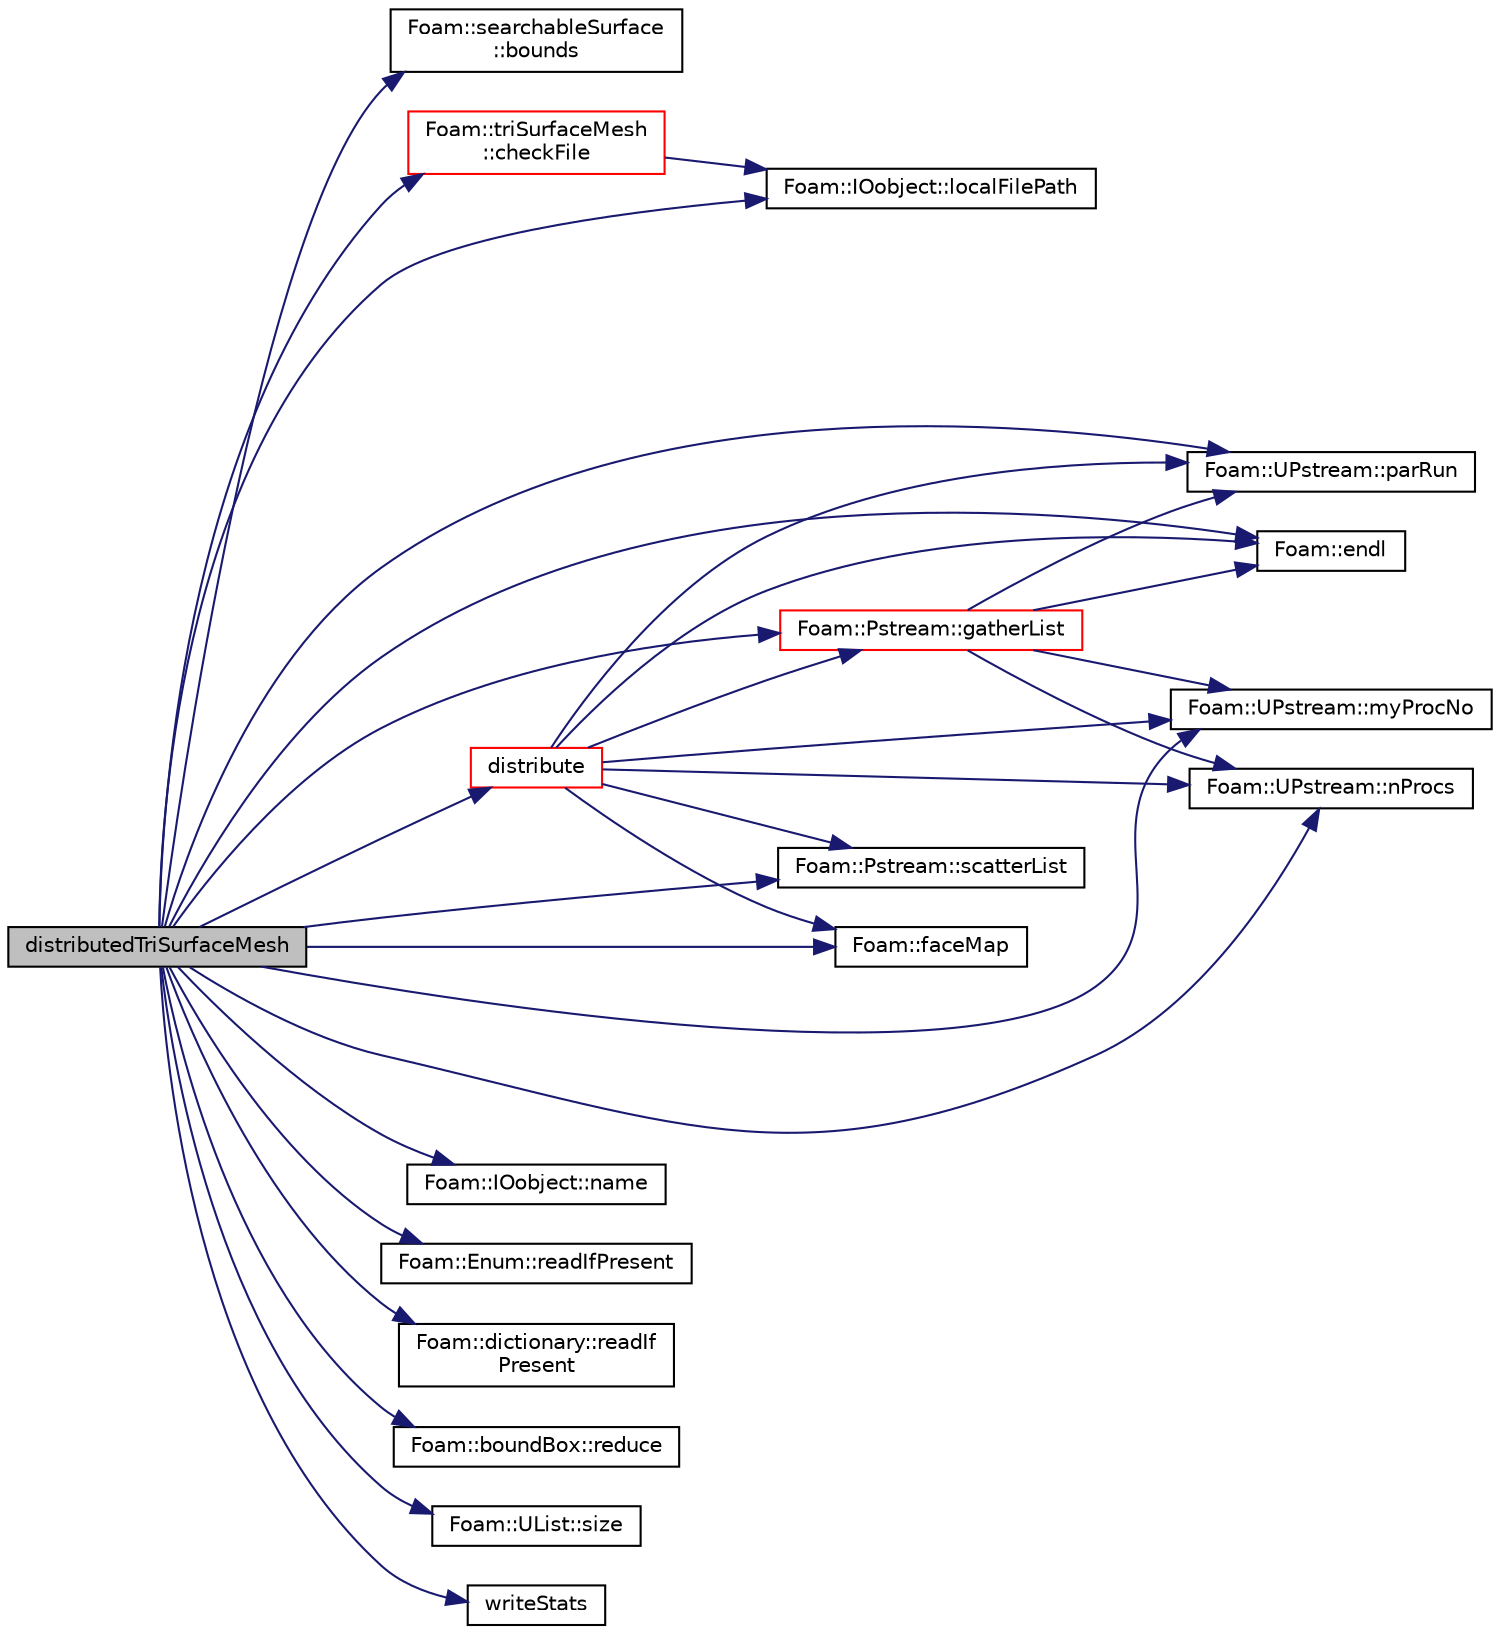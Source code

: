 digraph "distributedTriSurfaceMesh"
{
  bgcolor="transparent";
  edge [fontname="Helvetica",fontsize="10",labelfontname="Helvetica",labelfontsize="10"];
  node [fontname="Helvetica",fontsize="10",shape=record];
  rankdir="LR";
  Node1 [label="distributedTriSurfaceMesh",height=0.2,width=0.4,color="black", fillcolor="grey75", style="filled" fontcolor="black"];
  Node1 -> Node2 [color="midnightblue",fontsize="10",style="solid",fontname="Helvetica"];
  Node2 [label="Foam::searchableSurface\l::bounds",height=0.2,width=0.4,color="black",URL="$classFoam_1_1searchableSurface.html#a390b772fefdf2b5d5f71926cb181962e",tooltip="Return const reference to boundBox. "];
  Node1 -> Node3 [color="midnightblue",fontsize="10",style="solid",fontname="Helvetica"];
  Node3 [label="Foam::triSurfaceMesh\l::checkFile",height=0.2,width=0.4,color="red",URL="$classFoam_1_1triSurfaceMesh.html#afe81be0d6254a59c16e88bae1aea642c",tooltip="Return fileName to load IOobject from. "];
  Node3 -> Node4 [color="midnightblue",fontsize="10",style="solid",fontname="Helvetica"];
  Node4 [label="Foam::IOobject::localFilePath",height=0.2,width=0.4,color="black",URL="$classFoam_1_1IOobject.html#af8fe91ddf481c69901b320b94d4161f0",tooltip="Helper for filePath that searches locally. "];
  Node1 -> Node5 [color="midnightblue",fontsize="10",style="solid",fontname="Helvetica"];
  Node5 [label="distribute",height=0.2,width=0.4,color="red",URL="$classFoam_1_1distributedTriSurfaceMesh.html#a30b981a389a43e4853d4dec45e4e5edb",tooltip="Set bounds of surface. Bounds currently set as list of. "];
  Node5 -> Node6 [color="midnightblue",fontsize="10",style="solid",fontname="Helvetica"];
  Node6 [label="Foam::UPstream::parRun",height=0.2,width=0.4,color="black",URL="$classFoam_1_1UPstream.html#adbb27f04b5705440fb8b09f278059011",tooltip="Is this a parallel run? "];
  Node5 -> Node7 [color="midnightblue",fontsize="10",style="solid",fontname="Helvetica"];
  Node7 [label="Foam::endl",height=0.2,width=0.4,color="black",URL="$namespaceFoam.html#a2db8fe02a0d3909e9351bb4275b23ce4",tooltip="Add newline and flush stream. "];
  Node5 -> Node8 [color="midnightblue",fontsize="10",style="solid",fontname="Helvetica"];
  Node8 [label="Foam::UPstream::nProcs",height=0.2,width=0.4,color="black",URL="$classFoam_1_1UPstream.html#aada0e04d8127eda8ee95be0772754a4f",tooltip="Number of processes in parallel run. "];
  Node5 -> Node9 [color="midnightblue",fontsize="10",style="solid",fontname="Helvetica"];
  Node9 [label="Foam::UPstream::myProcNo",height=0.2,width=0.4,color="black",URL="$classFoam_1_1UPstream.html#afc74d89573de32a3032c916f8cdd1733",tooltip="Number of this process (starting from masterNo() = 0) "];
  Node5 -> Node10 [color="midnightblue",fontsize="10",style="solid",fontname="Helvetica"];
  Node10 [label="Foam::Pstream::gatherList",height=0.2,width=0.4,color="red",URL="$classFoam_1_1Pstream.html#afbdf64fb42cd760690d51a9a321792d9",tooltip="Gather data but keep individual values separate. "];
  Node10 -> Node7 [color="midnightblue",fontsize="10",style="solid",fontname="Helvetica"];
  Node10 -> Node9 [color="midnightblue",fontsize="10",style="solid",fontname="Helvetica"];
  Node10 -> Node8 [color="midnightblue",fontsize="10",style="solid",fontname="Helvetica"];
  Node10 -> Node6 [color="midnightblue",fontsize="10",style="solid",fontname="Helvetica"];
  Node5 -> Node11 [color="midnightblue",fontsize="10",style="solid",fontname="Helvetica"];
  Node11 [label="Foam::Pstream::scatterList",height=0.2,width=0.4,color="black",URL="$classFoam_1_1Pstream.html#a23c38ee54f04c9d53a327db9edbdb7f0",tooltip="Scatter data. Reverse of gatherList. "];
  Node5 -> Node12 [color="midnightblue",fontsize="10",style="solid",fontname="Helvetica"];
  Node12 [label="Foam::faceMap",height=0.2,width=0.4,color="black",URL="$namespaceFoam.html#aa77215843e964fac259ab06e68d0ee02"];
  Node1 -> Node7 [color="midnightblue",fontsize="10",style="solid",fontname="Helvetica"];
  Node1 -> Node12 [color="midnightblue",fontsize="10",style="solid",fontname="Helvetica"];
  Node1 -> Node10 [color="midnightblue",fontsize="10",style="solid",fontname="Helvetica"];
  Node1 -> Node4 [color="midnightblue",fontsize="10",style="solid",fontname="Helvetica"];
  Node1 -> Node9 [color="midnightblue",fontsize="10",style="solid",fontname="Helvetica"];
  Node1 -> Node13 [color="midnightblue",fontsize="10",style="solid",fontname="Helvetica"];
  Node13 [label="Foam::IOobject::name",height=0.2,width=0.4,color="black",URL="$classFoam_1_1IOobject.html#a6d60057c26042eaf7fa1b3b6fb07b582",tooltip="Return name. "];
  Node1 -> Node8 [color="midnightblue",fontsize="10",style="solid",fontname="Helvetica"];
  Node1 -> Node6 [color="midnightblue",fontsize="10",style="solid",fontname="Helvetica"];
  Node1 -> Node14 [color="midnightblue",fontsize="10",style="solid",fontname="Helvetica"];
  Node14 [label="Foam::Enum::readIfPresent",height=0.2,width=0.4,color="black",URL="$classFoam_1_1Enum.html#a8458e396543a7cbb3b167b4746baa2fc",tooltip="Find an entry if present, and assign to T val. "];
  Node1 -> Node15 [color="midnightblue",fontsize="10",style="solid",fontname="Helvetica"];
  Node15 [label="Foam::dictionary::readIf\lPresent",height=0.2,width=0.4,color="black",URL="$classFoam_1_1dictionary.html#a8f7067ef9364fc3f5cb74b0f69feaef3",tooltip="Find an entry if present, and assign to T val. FatalIOError if it is found and the number of tokens i..."];
  Node1 -> Node16 [color="midnightblue",fontsize="10",style="solid",fontname="Helvetica"];
  Node16 [label="Foam::boundBox::reduce",height=0.2,width=0.4,color="black",URL="$classFoam_1_1boundBox.html#a447de6b436d6aa59edf6a09ba28a4164",tooltip="Parallel reduction of min/max values. "];
  Node1 -> Node11 [color="midnightblue",fontsize="10",style="solid",fontname="Helvetica"];
  Node1 -> Node17 [color="midnightblue",fontsize="10",style="solid",fontname="Helvetica"];
  Node17 [label="Foam::UList::size",height=0.2,width=0.4,color="black",URL="$classFoam_1_1UList.html#a95603446b248fe1ecf5dc59bcc2eaff0",tooltip="The number of elements in the UList. "];
  Node1 -> Node18 [color="midnightblue",fontsize="10",style="solid",fontname="Helvetica"];
  Node18 [label="writeStats",height=0.2,width=0.4,color="black",URL="$classFoam_1_1distributedTriSurfaceMesh.html#a3852b36537f6220c4fc7f55769fc0f13",tooltip="Print some stats. Parallel aware version of. "];
}
